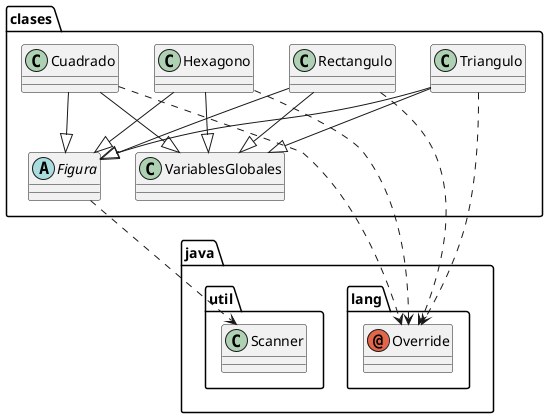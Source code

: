 @startuml
abstract class clases.Figura
annotation java.lang.Override
class clases.Cuadrado
class clases.Hexagono
class clases.Rectangulo
class clases.Triangulo
class clases.VariablesGlobales
class java.util.Scanner
clases.Figura ..> java.util.Scanner
clases.Cuadrado --|> clases.Figura
clases.Cuadrado ..> java.lang.Override
clases.Cuadrado --|> clases.VariablesGlobales
clases.Hexagono --|> clases.Figura
clases.Hexagono ..> java.lang.Override
clases.Hexagono --|> clases.VariablesGlobales
clases.Rectangulo --|> clases.Figura
clases.Rectangulo ..> java.lang.Override
clases.Rectangulo --|> clases.VariablesGlobales
clases.Triangulo --|> clases.Figura
clases.Triangulo ..> java.lang.Override
clases.Triangulo --|> clases.VariablesGlobales
@enduml